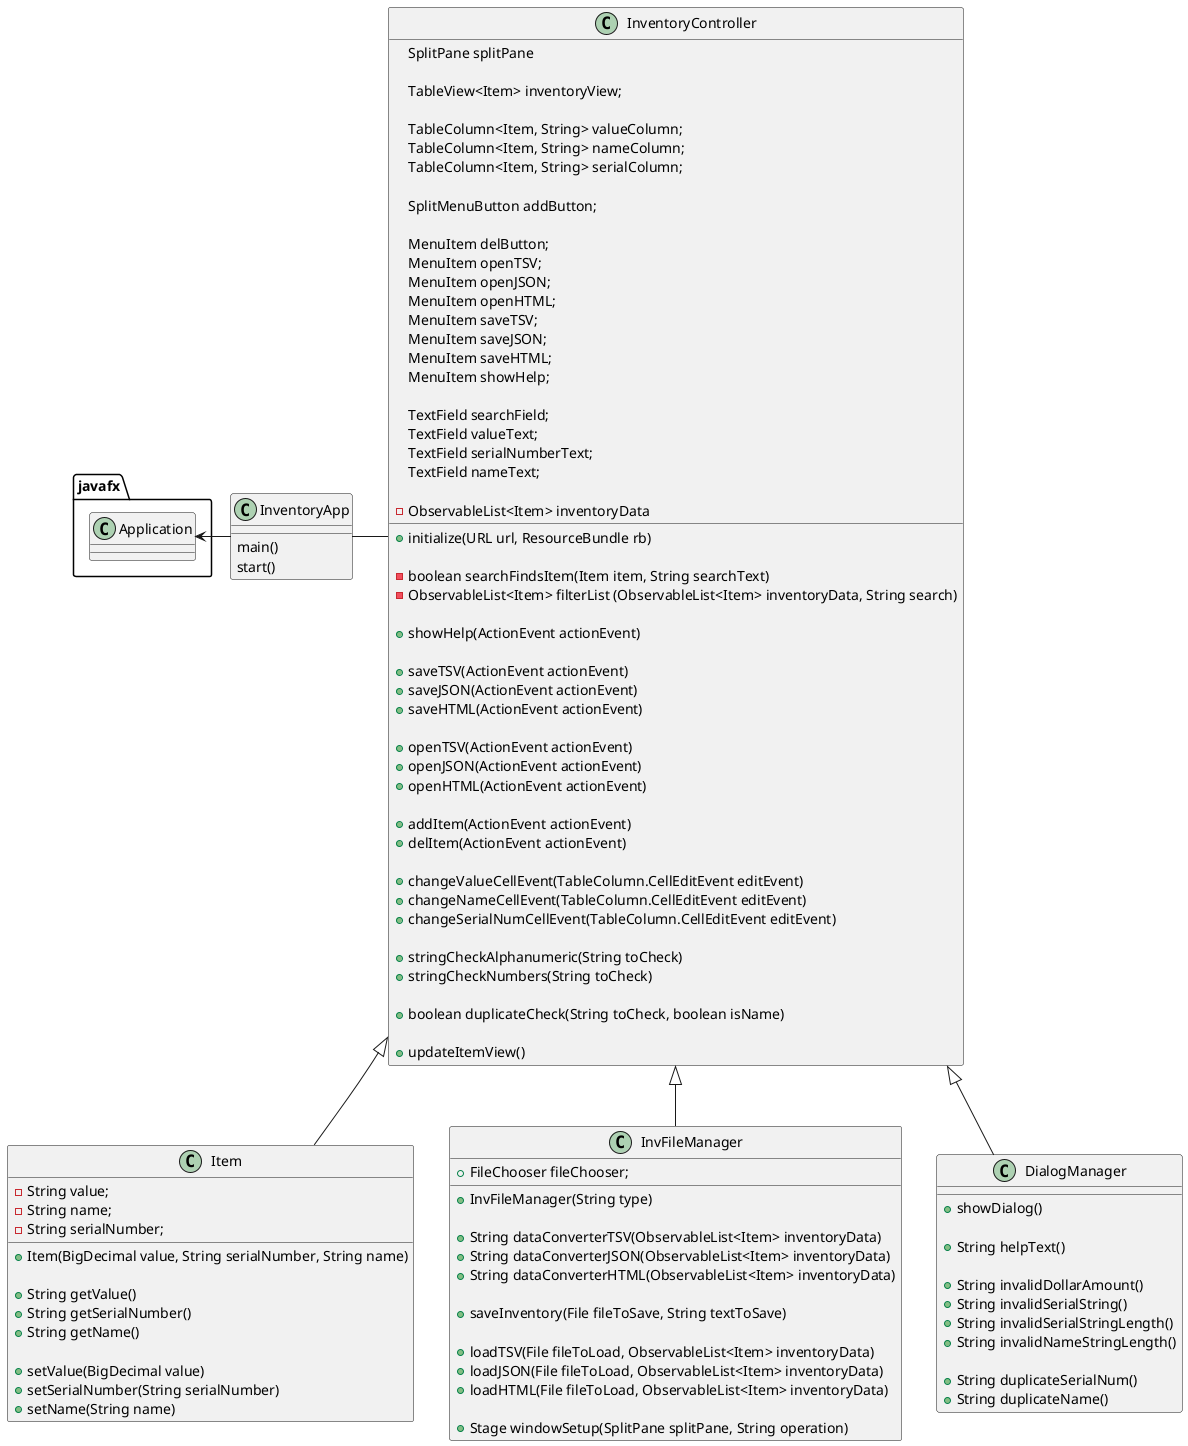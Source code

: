 @startuml

javafx.Application <- InventoryApp

InventoryApp - InventoryController

InventoryController <|-- Item
InventoryController <|-- InvFileManager
InventoryController <|-- DialogManager


class InventoryApp{
    main()
    start()
}

class InventoryController{

    SplitPane splitPane

    TableView<Item> inventoryView;

    TableColumn<Item, String> valueColumn;
    TableColumn<Item, String> nameColumn;
    TableColumn<Item, String> serialColumn;

    SplitMenuButton addButton;

    MenuItem delButton;
    MenuItem openTSV;
    MenuItem openJSON;
    MenuItem openHTML;
    MenuItem saveTSV;
    MenuItem saveJSON;
    MenuItem saveHTML;
    MenuItem showHelp;

    TextField searchField;
    TextField valueText;
    TextField serialNumberText;
    TextField nameText;

    -ObservableList<Item> inventoryData

    +initialize(URL url, ResourceBundle rb)

    -boolean searchFindsItem(Item item, String searchText)
    -ObservableList<Item> filterList (ObservableList<Item> inventoryData, String search)

    +showHelp(ActionEvent actionEvent)

    +saveTSV(ActionEvent actionEvent)
    +saveJSON(ActionEvent actionEvent)
    +saveHTML(ActionEvent actionEvent)

    +openTSV(ActionEvent actionEvent)
    +openJSON(ActionEvent actionEvent)
    +openHTML(ActionEvent actionEvent)

    +addItem(ActionEvent actionEvent)
    +delItem(ActionEvent actionEvent)

    +changeValueCellEvent(TableColumn.CellEditEvent editEvent)
    +changeNameCellEvent(TableColumn.CellEditEvent editEvent)
    +changeSerialNumCellEvent(TableColumn.CellEditEvent editEvent)

    +stringCheckAlphanumeric(String toCheck)
    +stringCheckNumbers(String toCheck)

    +boolean duplicateCheck(String toCheck, boolean isName)

    +updateItemView()


}

class InvFileManager{

    +FileChooser fileChooser;

    +InvFileManager(String type)

    +String dataConverterTSV(ObservableList<Item> inventoryData)
    +String dataConverterJSON(ObservableList<Item> inventoryData)
    +String dataConverterHTML(ObservableList<Item> inventoryData)

    +saveInventory(File fileToSave, String textToSave)

    +loadTSV(File fileToLoad, ObservableList<Item> inventoryData)
    +loadJSON(File fileToLoad, ObservableList<Item> inventoryData)
    +loadHTML(File fileToLoad, ObservableList<Item> inventoryData)

    +Stage windowSetup(SplitPane splitPane, String operation)
}

class Item{
    -String value;
    -String name;
    -String serialNumber;

    +Item(BigDecimal value, String serialNumber, String name)

    +String getValue()
    +String getSerialNumber()
    +String getName()

    +setValue(BigDecimal value)
    +setSerialNumber(String serialNumber)
    +setName(String name)
}

class DialogManager{
    +showDialog()

    +String helpText()

    +String invalidDollarAmount()
    +String invalidSerialString()
    +String invalidSerialStringLength()
    +String invalidNameStringLength()

    +String duplicateSerialNum()
    +String duplicateName()
}

@enduml